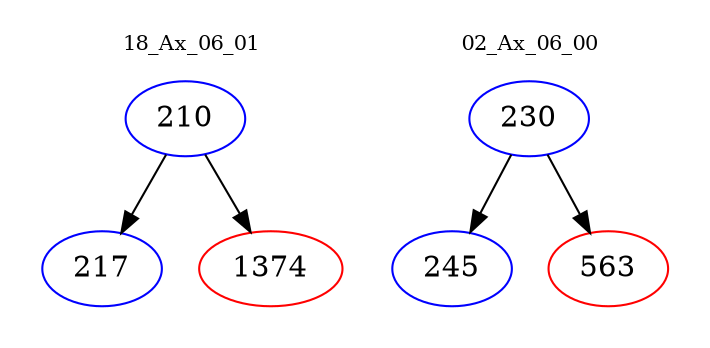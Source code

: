 digraph{
subgraph cluster_0 {
color = white
label = "18_Ax_06_01";
fontsize=10;
T0_210 [label="210", color="blue"]
T0_210 -> T0_217 [color="black"]
T0_217 [label="217", color="blue"]
T0_210 -> T0_1374 [color="black"]
T0_1374 [label="1374", color="red"]
}
subgraph cluster_1 {
color = white
label = "02_Ax_06_00";
fontsize=10;
T1_230 [label="230", color="blue"]
T1_230 -> T1_245 [color="black"]
T1_245 [label="245", color="blue"]
T1_230 -> T1_563 [color="black"]
T1_563 [label="563", color="red"]
}
}
